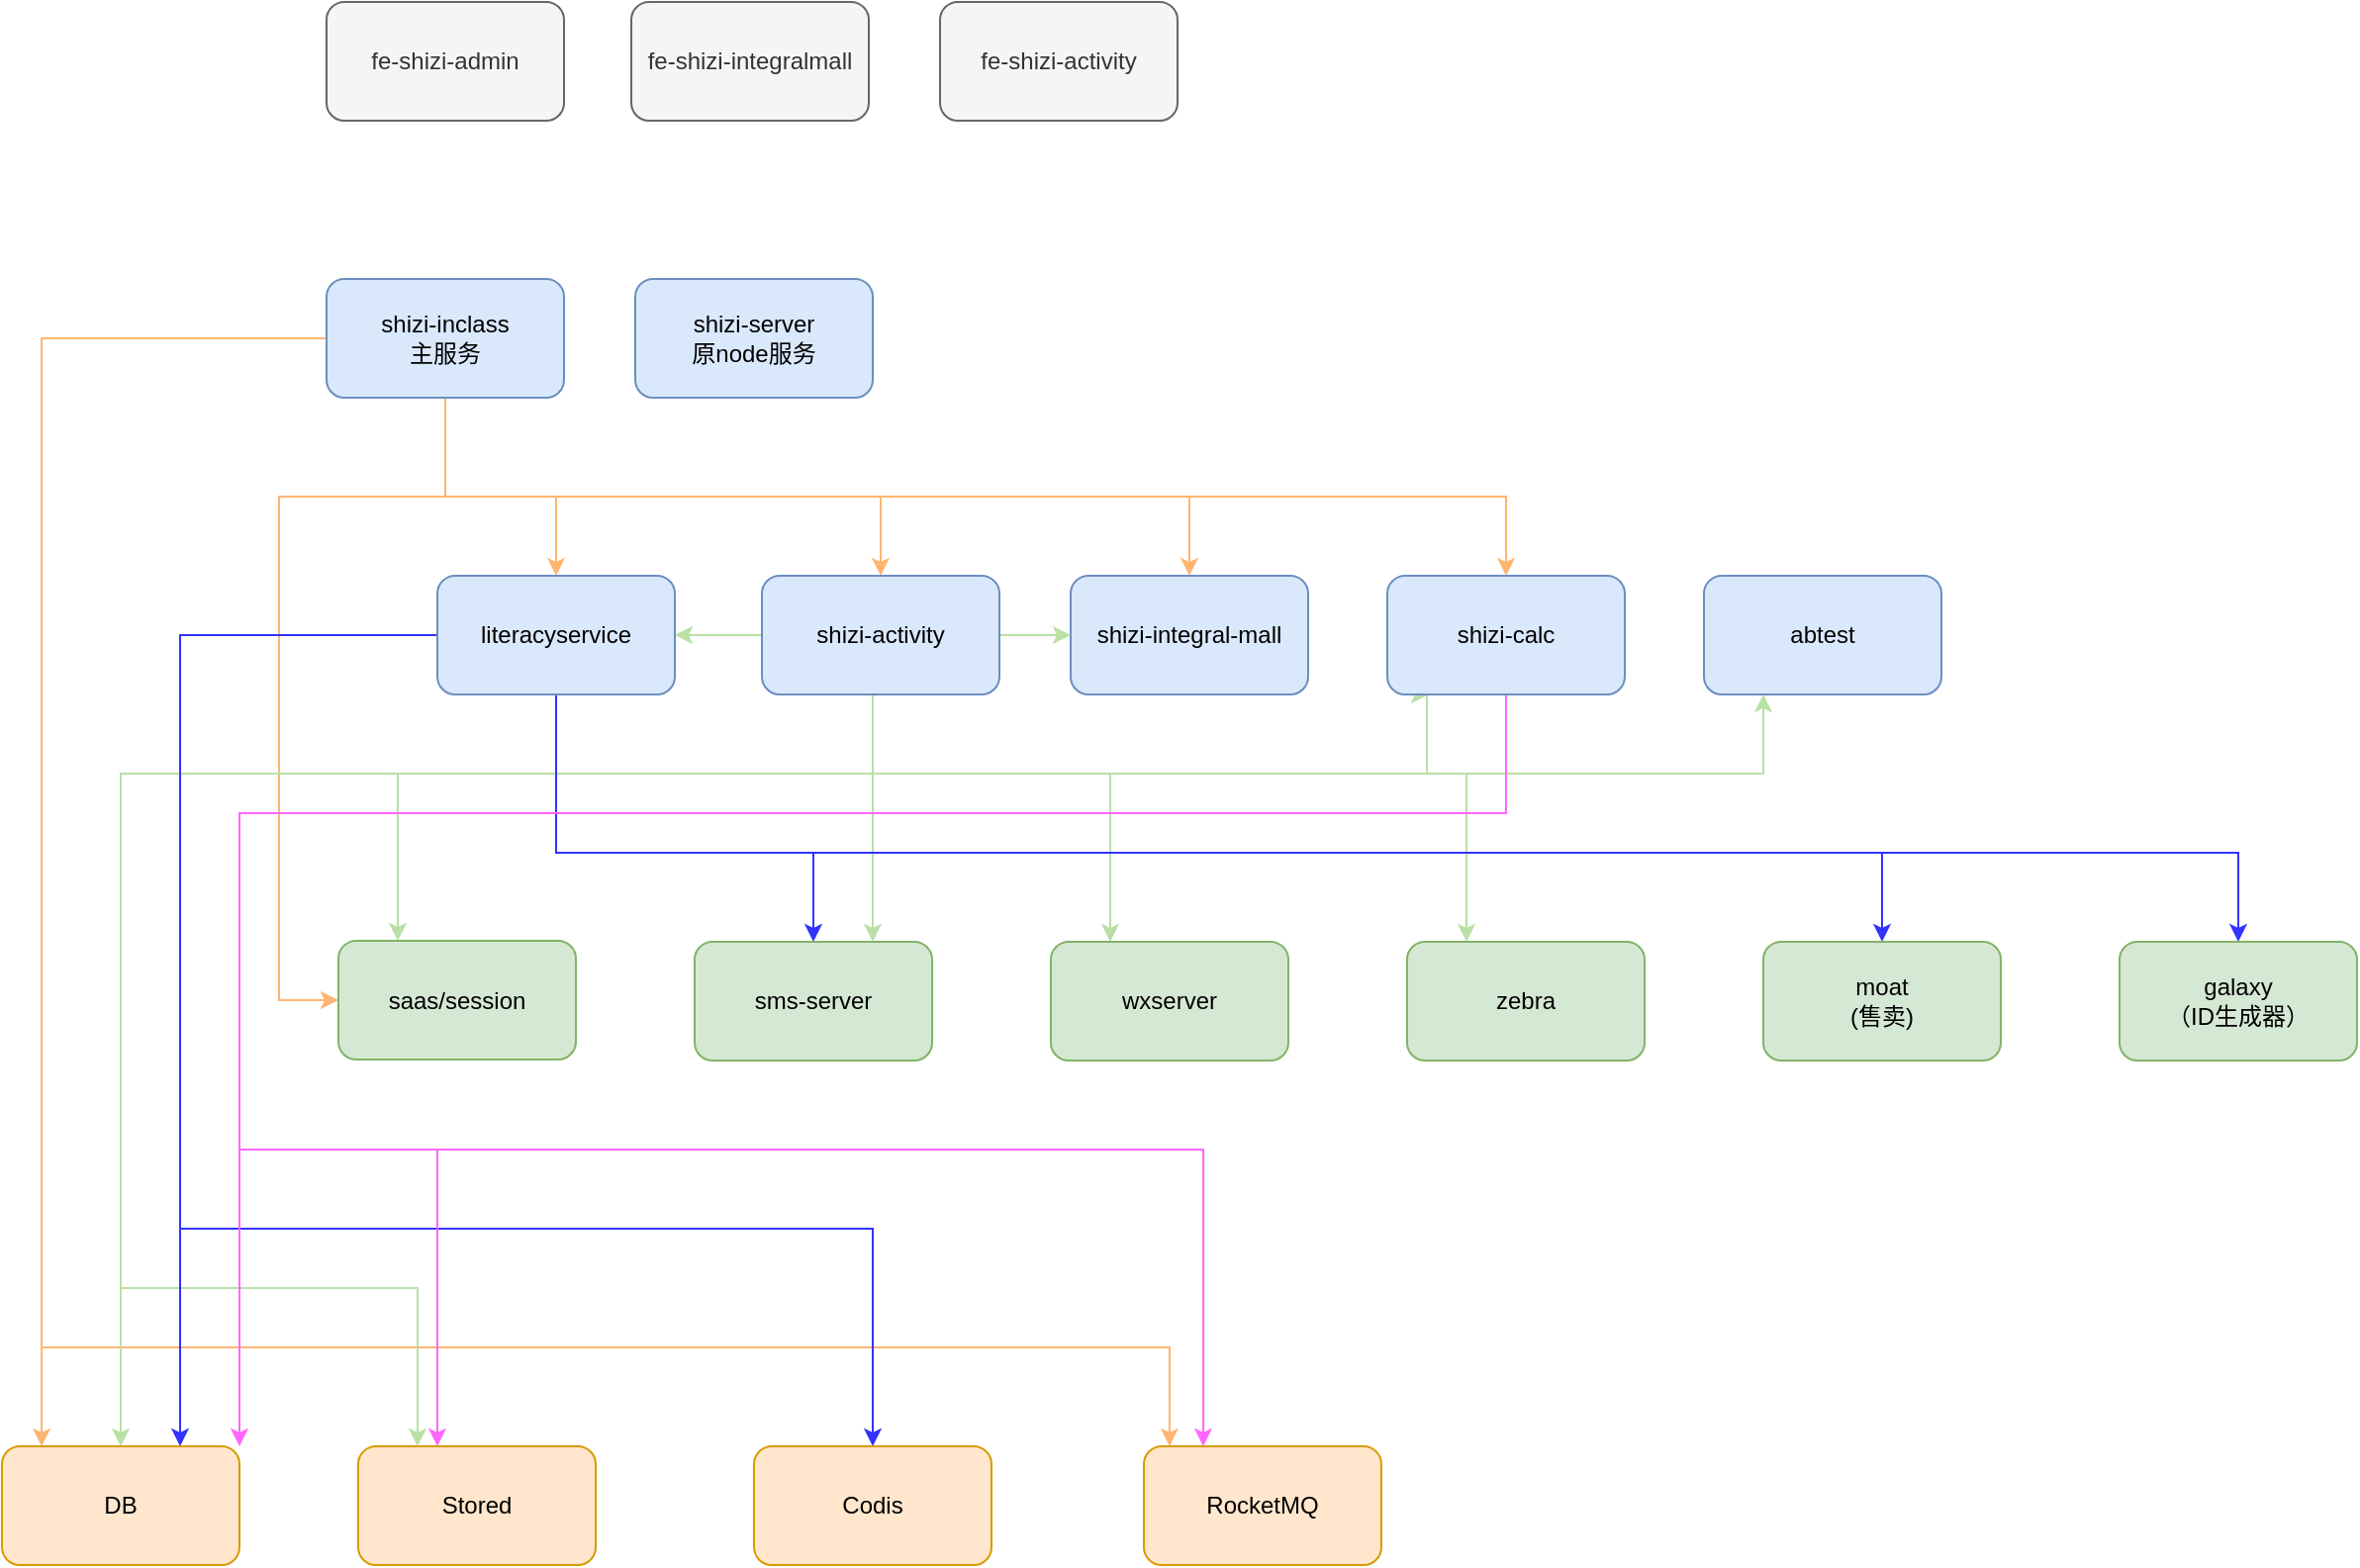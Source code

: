 <mxfile version="14.8.1" type="github">
  <diagram id="g_bmPPB7kluV6Psxkaxc" name="Page-1">
    <mxGraphModel dx="1298" dy="840" grid="1" gridSize="10" guides="1" tooltips="1" connect="1" arrows="1" fold="1" page="1" pageScale="1" pageWidth="827" pageHeight="1169" math="0" shadow="0">
      <root>
        <mxCell id="0" />
        <mxCell id="1" parent="0" />
        <mxCell id="d_1GMEIE5n4l1r-3ZPoP-10" style="edgeStyle=orthogonalEdgeStyle;rounded=0;orthogonalLoop=1;jettySize=auto;html=1;strokeColor=#FFB570;exitX=0.5;exitY=1;exitDx=0;exitDy=0;" edge="1" parent="1" source="d_1GMEIE5n4l1r-3ZPoP-1" target="d_1GMEIE5n4l1r-3ZPoP-4">
          <mxGeometry relative="1" as="geometry">
            <mxPoint x="574" y="250" as="sourcePoint" />
            <Array as="points">
              <mxPoint x="354" y="300" />
              <mxPoint x="574" y="300" />
            </Array>
          </mxGeometry>
        </mxCell>
        <mxCell id="d_1GMEIE5n4l1r-3ZPoP-12" style="edgeStyle=orthogonalEdgeStyle;rounded=0;orthogonalLoop=1;jettySize=auto;html=1;entryX=0.5;entryY=0;entryDx=0;entryDy=0;strokeColor=#FFB570;exitX=0.5;exitY=1;exitDx=0;exitDy=0;" edge="1" parent="1" source="d_1GMEIE5n4l1r-3ZPoP-1" target="d_1GMEIE5n4l1r-3ZPoP-3">
          <mxGeometry relative="1" as="geometry">
            <mxPoint x="574" y="250" as="sourcePoint" />
            <Array as="points">
              <mxPoint x="354" y="300" />
              <mxPoint x="730" y="300" />
            </Array>
          </mxGeometry>
        </mxCell>
        <mxCell id="d_1GMEIE5n4l1r-3ZPoP-13" style="edgeStyle=orthogonalEdgeStyle;rounded=0;orthogonalLoop=1;jettySize=auto;html=1;entryX=0.5;entryY=0;entryDx=0;entryDy=0;strokeColor=#FFB570;exitX=0.5;exitY=1;exitDx=0;exitDy=0;" edge="1" parent="1" source="d_1GMEIE5n4l1r-3ZPoP-1" target="d_1GMEIE5n4l1r-3ZPoP-9">
          <mxGeometry relative="1" as="geometry">
            <mxPoint x="574" y="250" as="sourcePoint" />
            <Array as="points">
              <mxPoint x="354" y="300" />
              <mxPoint x="410" y="300" />
            </Array>
          </mxGeometry>
        </mxCell>
        <mxCell id="d_1GMEIE5n4l1r-3ZPoP-15" style="edgeStyle=orthogonalEdgeStyle;rounded=0;orthogonalLoop=1;jettySize=auto;html=1;strokeColor=#FFB570;exitX=0.5;exitY=1;exitDx=0;exitDy=0;" edge="1" parent="1" source="d_1GMEIE5n4l1r-3ZPoP-1" target="d_1GMEIE5n4l1r-3ZPoP-14">
          <mxGeometry relative="1" as="geometry">
            <mxPoint x="574" y="250" as="sourcePoint" />
            <Array as="points">
              <mxPoint x="354" y="300" />
              <mxPoint x="890" y="300" />
            </Array>
          </mxGeometry>
        </mxCell>
        <mxCell id="d_1GMEIE5n4l1r-3ZPoP-17" style="edgeStyle=orthogonalEdgeStyle;rounded=0;orthogonalLoop=1;jettySize=auto;html=1;strokeColor=#FFB570;entryX=0;entryY=0.5;entryDx=0;entryDy=0;" edge="1" parent="1" source="d_1GMEIE5n4l1r-3ZPoP-1" target="d_1GMEIE5n4l1r-3ZPoP-8">
          <mxGeometry relative="1" as="geometry">
            <mxPoint x="70" y="460" as="targetPoint" />
            <Array as="points">
              <mxPoint x="354" y="300" />
              <mxPoint x="270" y="300" />
              <mxPoint x="270" y="555" />
            </Array>
          </mxGeometry>
        </mxCell>
        <mxCell id="d_1GMEIE5n4l1r-3ZPoP-22" style="edgeStyle=orthogonalEdgeStyle;rounded=0;orthogonalLoop=1;jettySize=auto;html=1;strokeColor=#FFB570;entryX=0.167;entryY=0;entryDx=0;entryDy=0;entryPerimeter=0;" edge="1" parent="1" source="d_1GMEIE5n4l1r-3ZPoP-1" target="d_1GMEIE5n4l1r-3ZPoP-18">
          <mxGeometry relative="1" as="geometry">
            <mxPoint x="150" y="710" as="targetPoint" />
            <Array as="points">
              <mxPoint x="150" y="220" />
            </Array>
          </mxGeometry>
        </mxCell>
        <mxCell id="d_1GMEIE5n4l1r-3ZPoP-25" style="edgeStyle=orthogonalEdgeStyle;rounded=0;orthogonalLoop=1;jettySize=auto;html=1;entryX=0.108;entryY=0;entryDx=0;entryDy=0;strokeColor=#FFB570;entryPerimeter=0;" edge="1" parent="1" source="d_1GMEIE5n4l1r-3ZPoP-1" target="d_1GMEIE5n4l1r-3ZPoP-21">
          <mxGeometry relative="1" as="geometry">
            <Array as="points">
              <mxPoint x="150" y="220" />
              <mxPoint x="150" y="730" />
              <mxPoint x="720" y="730" />
            </Array>
          </mxGeometry>
        </mxCell>
        <mxCell id="d_1GMEIE5n4l1r-3ZPoP-1" value="shizi-inclass&lt;br&gt;主服务" style="rounded=1;whiteSpace=wrap;html=1;fillColor=#dae8fc;strokeColor=#6c8ebf;" vertex="1" parent="1">
          <mxGeometry x="294" y="190" width="120" height="60" as="geometry" />
        </mxCell>
        <mxCell id="d_1GMEIE5n4l1r-3ZPoP-2" value="shizi-server&lt;br&gt;原node服务" style="rounded=1;whiteSpace=wrap;html=1;fillColor=#dae8fc;strokeColor=#6c8ebf;" vertex="1" parent="1">
          <mxGeometry x="450" y="190" width="120" height="60" as="geometry" />
        </mxCell>
        <mxCell id="d_1GMEIE5n4l1r-3ZPoP-3" value="shizi-integral-mall" style="rounded=1;whiteSpace=wrap;html=1;fillColor=#dae8fc;strokeColor=#6c8ebf;" vertex="1" parent="1">
          <mxGeometry x="670" y="340" width="120" height="60" as="geometry" />
        </mxCell>
        <mxCell id="d_1GMEIE5n4l1r-3ZPoP-16" style="edgeStyle=orthogonalEdgeStyle;rounded=0;orthogonalLoop=1;jettySize=auto;html=1;entryX=0.175;entryY=1;entryDx=0;entryDy=0;strokeColor=#B9E0A5;entryPerimeter=0;" edge="1" parent="1" source="d_1GMEIE5n4l1r-3ZPoP-4" target="d_1GMEIE5n4l1r-3ZPoP-14">
          <mxGeometry relative="1" as="geometry">
            <Array as="points">
              <mxPoint x="570" y="440" />
              <mxPoint x="850" y="440" />
            </Array>
          </mxGeometry>
        </mxCell>
        <mxCell id="d_1GMEIE5n4l1r-3ZPoP-27" style="edgeStyle=orthogonalEdgeStyle;rounded=0;orthogonalLoop=1;jettySize=auto;html=1;entryX=0;entryY=0.5;entryDx=0;entryDy=0;strokeColor=#B9E0A5;" edge="1" parent="1" source="d_1GMEIE5n4l1r-3ZPoP-4" target="d_1GMEIE5n4l1r-3ZPoP-3">
          <mxGeometry relative="1" as="geometry" />
        </mxCell>
        <mxCell id="d_1GMEIE5n4l1r-3ZPoP-28" style="edgeStyle=orthogonalEdgeStyle;rounded=0;orthogonalLoop=1;jettySize=auto;html=1;entryX=0.25;entryY=0;entryDx=0;entryDy=0;strokeColor=#B9E0A5;" edge="1" parent="1" source="d_1GMEIE5n4l1r-3ZPoP-4" target="d_1GMEIE5n4l1r-3ZPoP-8">
          <mxGeometry relative="1" as="geometry">
            <Array as="points">
              <mxPoint x="570" y="440" />
              <mxPoint x="330" y="440" />
            </Array>
          </mxGeometry>
        </mxCell>
        <mxCell id="d_1GMEIE5n4l1r-3ZPoP-29" style="edgeStyle=orthogonalEdgeStyle;rounded=0;orthogonalLoop=1;jettySize=auto;html=1;strokeColor=#B9E0A5;entryX=0.75;entryY=0;entryDx=0;entryDy=0;" edge="1" parent="1" source="d_1GMEIE5n4l1r-3ZPoP-4" target="d_1GMEIE5n4l1r-3ZPoP-26">
          <mxGeometry relative="1" as="geometry">
            <mxPoint x="574" y="520" as="targetPoint" />
            <Array as="points">
              <mxPoint x="570" y="430" />
              <mxPoint x="570" y="430" />
            </Array>
          </mxGeometry>
        </mxCell>
        <mxCell id="d_1GMEIE5n4l1r-3ZPoP-31" style="edgeStyle=orthogonalEdgeStyle;rounded=0;orthogonalLoop=1;jettySize=auto;html=1;entryX=0.25;entryY=0;entryDx=0;entryDy=0;strokeColor=#B9E0A5;" edge="1" parent="1" source="d_1GMEIE5n4l1r-3ZPoP-4" target="d_1GMEIE5n4l1r-3ZPoP-30">
          <mxGeometry relative="1" as="geometry">
            <Array as="points">
              <mxPoint x="570" y="440" />
              <mxPoint x="690" y="440" />
            </Array>
          </mxGeometry>
        </mxCell>
        <mxCell id="d_1GMEIE5n4l1r-3ZPoP-32" style="edgeStyle=orthogonalEdgeStyle;rounded=0;orthogonalLoop=1;jettySize=auto;html=1;strokeColor=#B9E0A5;" edge="1" parent="1" source="d_1GMEIE5n4l1r-3ZPoP-4" target="d_1GMEIE5n4l1r-3ZPoP-9">
          <mxGeometry relative="1" as="geometry" />
        </mxCell>
        <mxCell id="d_1GMEIE5n4l1r-3ZPoP-34" style="edgeStyle=orthogonalEdgeStyle;rounded=0;orthogonalLoop=1;jettySize=auto;html=1;entryX=0.25;entryY=1;entryDx=0;entryDy=0;strokeColor=#B9E0A5;" edge="1" parent="1" source="d_1GMEIE5n4l1r-3ZPoP-4" target="d_1GMEIE5n4l1r-3ZPoP-33">
          <mxGeometry relative="1" as="geometry">
            <Array as="points">
              <mxPoint x="570" y="440" />
              <mxPoint x="1020" y="440" />
            </Array>
          </mxGeometry>
        </mxCell>
        <mxCell id="d_1GMEIE5n4l1r-3ZPoP-36" style="edgeStyle=orthogonalEdgeStyle;rounded=0;orthogonalLoop=1;jettySize=auto;html=1;entryX=0.25;entryY=0;entryDx=0;entryDy=0;strokeColor=#B9E0A5;" edge="1" parent="1" source="d_1GMEIE5n4l1r-3ZPoP-4" target="d_1GMEIE5n4l1r-3ZPoP-35">
          <mxGeometry relative="1" as="geometry">
            <Array as="points">
              <mxPoint x="570" y="440" />
              <mxPoint x="870" y="440" />
            </Array>
          </mxGeometry>
        </mxCell>
        <mxCell id="d_1GMEIE5n4l1r-3ZPoP-37" style="edgeStyle=orthogonalEdgeStyle;rounded=0;orthogonalLoop=1;jettySize=auto;html=1;strokeColor=#B9E0A5;" edge="1" parent="1" source="d_1GMEIE5n4l1r-3ZPoP-4" target="d_1GMEIE5n4l1r-3ZPoP-18">
          <mxGeometry relative="1" as="geometry">
            <Array as="points">
              <mxPoint x="570" y="440" />
              <mxPoint x="190" y="440" />
            </Array>
          </mxGeometry>
        </mxCell>
        <mxCell id="d_1GMEIE5n4l1r-3ZPoP-38" style="edgeStyle=orthogonalEdgeStyle;rounded=0;orthogonalLoop=1;jettySize=auto;html=1;entryX=0.25;entryY=0;entryDx=0;entryDy=0;strokeColor=#B9E0A5;" edge="1" parent="1" source="d_1GMEIE5n4l1r-3ZPoP-4" target="d_1GMEIE5n4l1r-3ZPoP-19">
          <mxGeometry relative="1" as="geometry">
            <Array as="points">
              <mxPoint x="570" y="440" />
              <mxPoint x="190" y="440" />
              <mxPoint x="190" y="700" />
              <mxPoint x="340" y="700" />
            </Array>
          </mxGeometry>
        </mxCell>
        <mxCell id="d_1GMEIE5n4l1r-3ZPoP-4" value="shizi-activity" style="rounded=1;whiteSpace=wrap;html=1;fillColor=#dae8fc;strokeColor=#6c8ebf;" vertex="1" parent="1">
          <mxGeometry x="514" y="340" width="120" height="60" as="geometry" />
        </mxCell>
        <mxCell id="d_1GMEIE5n4l1r-3ZPoP-5" value="fe-shizi-admin" style="rounded=1;whiteSpace=wrap;html=1;fillColor=#f5f5f5;strokeColor=#666666;fontColor=#333333;" vertex="1" parent="1">
          <mxGeometry x="294" y="50" width="120" height="60" as="geometry" />
        </mxCell>
        <mxCell id="d_1GMEIE5n4l1r-3ZPoP-6" value="fe-shizi-integralmall" style="rounded=1;whiteSpace=wrap;html=1;fillColor=#f5f5f5;strokeColor=#666666;fontColor=#333333;" vertex="1" parent="1">
          <mxGeometry x="448" y="50" width="120" height="60" as="geometry" />
        </mxCell>
        <mxCell id="d_1GMEIE5n4l1r-3ZPoP-7" value="fe-shizi-activity" style="rounded=1;whiteSpace=wrap;html=1;fillColor=#f5f5f5;strokeColor=#666666;fontColor=#333333;" vertex="1" parent="1">
          <mxGeometry x="604" y="50" width="120" height="60" as="geometry" />
        </mxCell>
        <mxCell id="d_1GMEIE5n4l1r-3ZPoP-8" value="saas/session" style="rounded=1;whiteSpace=wrap;html=1;fillColor=#d5e8d4;strokeColor=#82b366;" vertex="1" parent="1">
          <mxGeometry x="300" y="524.5" width="120" height="60" as="geometry" />
        </mxCell>
        <mxCell id="d_1GMEIE5n4l1r-3ZPoP-41" style="edgeStyle=orthogonalEdgeStyle;rounded=0;orthogonalLoop=1;jettySize=auto;html=1;entryX=0.5;entryY=0;entryDx=0;entryDy=0;strokeColor=#3333FF;" edge="1" parent="1" source="d_1GMEIE5n4l1r-3ZPoP-9" target="d_1GMEIE5n4l1r-3ZPoP-39">
          <mxGeometry relative="1" as="geometry">
            <Array as="points">
              <mxPoint x="410" y="480" />
              <mxPoint x="1080" y="480" />
            </Array>
          </mxGeometry>
        </mxCell>
        <mxCell id="d_1GMEIE5n4l1r-3ZPoP-42" style="edgeStyle=orthogonalEdgeStyle;rounded=0;orthogonalLoop=1;jettySize=auto;html=1;strokeColor=#3333FF;" edge="1" parent="1" source="d_1GMEIE5n4l1r-3ZPoP-9" target="d_1GMEIE5n4l1r-3ZPoP-40">
          <mxGeometry relative="1" as="geometry">
            <Array as="points">
              <mxPoint x="410" y="480" />
              <mxPoint x="1260" y="480" />
            </Array>
          </mxGeometry>
        </mxCell>
        <mxCell id="d_1GMEIE5n4l1r-3ZPoP-43" style="edgeStyle=orthogonalEdgeStyle;rounded=0;orthogonalLoop=1;jettySize=auto;html=1;entryX=0.5;entryY=0;entryDx=0;entryDy=0;strokeColor=#3333FF;" edge="1" parent="1" source="d_1GMEIE5n4l1r-3ZPoP-9" target="d_1GMEIE5n4l1r-3ZPoP-26">
          <mxGeometry relative="1" as="geometry">
            <Array as="points">
              <mxPoint x="410" y="480" />
              <mxPoint x="540" y="480" />
            </Array>
          </mxGeometry>
        </mxCell>
        <mxCell id="d_1GMEIE5n4l1r-3ZPoP-44" style="edgeStyle=orthogonalEdgeStyle;rounded=0;orthogonalLoop=1;jettySize=auto;html=1;entryX=0.75;entryY=0;entryDx=0;entryDy=0;strokeColor=#3333FF;" edge="1" parent="1" source="d_1GMEIE5n4l1r-3ZPoP-9" target="d_1GMEIE5n4l1r-3ZPoP-18">
          <mxGeometry relative="1" as="geometry" />
        </mxCell>
        <mxCell id="d_1GMEIE5n4l1r-3ZPoP-45" style="edgeStyle=orthogonalEdgeStyle;rounded=0;orthogonalLoop=1;jettySize=auto;html=1;strokeColor=#3333FF;" edge="1" parent="1" source="d_1GMEIE5n4l1r-3ZPoP-9" target="d_1GMEIE5n4l1r-3ZPoP-20">
          <mxGeometry relative="1" as="geometry">
            <Array as="points">
              <mxPoint x="220" y="370" />
              <mxPoint x="220" y="670" />
              <mxPoint x="570" y="670" />
            </Array>
          </mxGeometry>
        </mxCell>
        <mxCell id="d_1GMEIE5n4l1r-3ZPoP-9" value="literacyservice" style="rounded=1;whiteSpace=wrap;html=1;fillColor=#dae8fc;strokeColor=#6c8ebf;" vertex="1" parent="1">
          <mxGeometry x="350" y="340" width="120" height="60" as="geometry" />
        </mxCell>
        <mxCell id="d_1GMEIE5n4l1r-3ZPoP-46" style="edgeStyle=orthogonalEdgeStyle;rounded=0;orthogonalLoop=1;jettySize=auto;html=1;entryX=1;entryY=0;entryDx=0;entryDy=0;strokeColor=#FF66FF;" edge="1" parent="1" source="d_1GMEIE5n4l1r-3ZPoP-14" target="d_1GMEIE5n4l1r-3ZPoP-18">
          <mxGeometry relative="1" as="geometry">
            <Array as="points">
              <mxPoint x="890" y="460" />
              <mxPoint x="250" y="460" />
            </Array>
          </mxGeometry>
        </mxCell>
        <mxCell id="d_1GMEIE5n4l1r-3ZPoP-47" style="edgeStyle=orthogonalEdgeStyle;rounded=0;orthogonalLoop=1;jettySize=auto;html=1;entryX=0.5;entryY=0;entryDx=0;entryDy=0;strokeColor=#FF66FF;exitX=0.5;exitY=1;exitDx=0;exitDy=0;" edge="1" parent="1" source="d_1GMEIE5n4l1r-3ZPoP-14">
          <mxGeometry relative="1" as="geometry">
            <mxPoint x="870" y="400" as="sourcePoint" />
            <mxPoint x="350" y="780" as="targetPoint" />
            <Array as="points">
              <mxPoint x="890" y="460" />
              <mxPoint x="250" y="460" />
              <mxPoint x="250" y="630" />
              <mxPoint x="350" y="630" />
            </Array>
          </mxGeometry>
        </mxCell>
        <mxCell id="d_1GMEIE5n4l1r-3ZPoP-48" style="edgeStyle=orthogonalEdgeStyle;rounded=0;orthogonalLoop=1;jettySize=auto;html=1;entryX=0.25;entryY=0;entryDx=0;entryDy=0;strokeColor=#FF66FF;" edge="1" parent="1" source="d_1GMEIE5n4l1r-3ZPoP-14" target="d_1GMEIE5n4l1r-3ZPoP-21">
          <mxGeometry relative="1" as="geometry">
            <Array as="points">
              <mxPoint x="890" y="460" />
              <mxPoint x="250" y="460" />
              <mxPoint x="250" y="630" />
              <mxPoint x="737" y="630" />
            </Array>
          </mxGeometry>
        </mxCell>
        <mxCell id="d_1GMEIE5n4l1r-3ZPoP-14" value="shizi-calc" style="rounded=1;whiteSpace=wrap;html=1;fillColor=#dae8fc;strokeColor=#6c8ebf;" vertex="1" parent="1">
          <mxGeometry x="830" y="340" width="120" height="60" as="geometry" />
        </mxCell>
        <mxCell id="d_1GMEIE5n4l1r-3ZPoP-18" value="DB" style="rounded=1;whiteSpace=wrap;html=1;fillColor=#ffe6cc;strokeColor=#d79b00;" vertex="1" parent="1">
          <mxGeometry x="130" y="780" width="120" height="60" as="geometry" />
        </mxCell>
        <mxCell id="d_1GMEIE5n4l1r-3ZPoP-19" value="Stored" style="rounded=1;whiteSpace=wrap;html=1;fillColor=#ffe6cc;strokeColor=#d79b00;" vertex="1" parent="1">
          <mxGeometry x="310" y="780" width="120" height="60" as="geometry" />
        </mxCell>
        <mxCell id="d_1GMEIE5n4l1r-3ZPoP-20" value="Codis" style="rounded=1;whiteSpace=wrap;html=1;fillColor=#ffe6cc;strokeColor=#d79b00;" vertex="1" parent="1">
          <mxGeometry x="510" y="780" width="120" height="60" as="geometry" />
        </mxCell>
        <mxCell id="d_1GMEIE5n4l1r-3ZPoP-21" value="RocketMQ" style="rounded=1;whiteSpace=wrap;html=1;fillColor=#ffe6cc;strokeColor=#d79b00;" vertex="1" parent="1">
          <mxGeometry x="707" y="780" width="120" height="60" as="geometry" />
        </mxCell>
        <mxCell id="d_1GMEIE5n4l1r-3ZPoP-26" value="sms-server" style="rounded=1;whiteSpace=wrap;html=1;fillColor=#d5e8d4;strokeColor=#82b366;" vertex="1" parent="1">
          <mxGeometry x="480" y="525" width="120" height="60" as="geometry" />
        </mxCell>
        <mxCell id="d_1GMEIE5n4l1r-3ZPoP-30" value="wxserver" style="rounded=1;whiteSpace=wrap;html=1;fillColor=#d5e8d4;strokeColor=#82b366;" vertex="1" parent="1">
          <mxGeometry x="660" y="525" width="120" height="60" as="geometry" />
        </mxCell>
        <mxCell id="d_1GMEIE5n4l1r-3ZPoP-33" value="abtest" style="rounded=1;whiteSpace=wrap;html=1;fillColor=#dae8fc;strokeColor=#6c8ebf;" vertex="1" parent="1">
          <mxGeometry x="990" y="340" width="120" height="60" as="geometry" />
        </mxCell>
        <mxCell id="d_1GMEIE5n4l1r-3ZPoP-35" value="zebra" style="rounded=1;whiteSpace=wrap;html=1;fillColor=#d5e8d4;strokeColor=#82b366;" vertex="1" parent="1">
          <mxGeometry x="840" y="525" width="120" height="60" as="geometry" />
        </mxCell>
        <mxCell id="d_1GMEIE5n4l1r-3ZPoP-39" value="moat&lt;br&gt;(售卖)" style="rounded=1;whiteSpace=wrap;html=1;fillColor=#d5e8d4;strokeColor=#82b366;" vertex="1" parent="1">
          <mxGeometry x="1020" y="525" width="120" height="60" as="geometry" />
        </mxCell>
        <mxCell id="d_1GMEIE5n4l1r-3ZPoP-40" value="galaxy&lt;br&gt;（ID生成器）" style="rounded=1;whiteSpace=wrap;html=1;fillColor=#d5e8d4;strokeColor=#82b366;" vertex="1" parent="1">
          <mxGeometry x="1200" y="525" width="120" height="60" as="geometry" />
        </mxCell>
      </root>
    </mxGraphModel>
  </diagram>
</mxfile>
